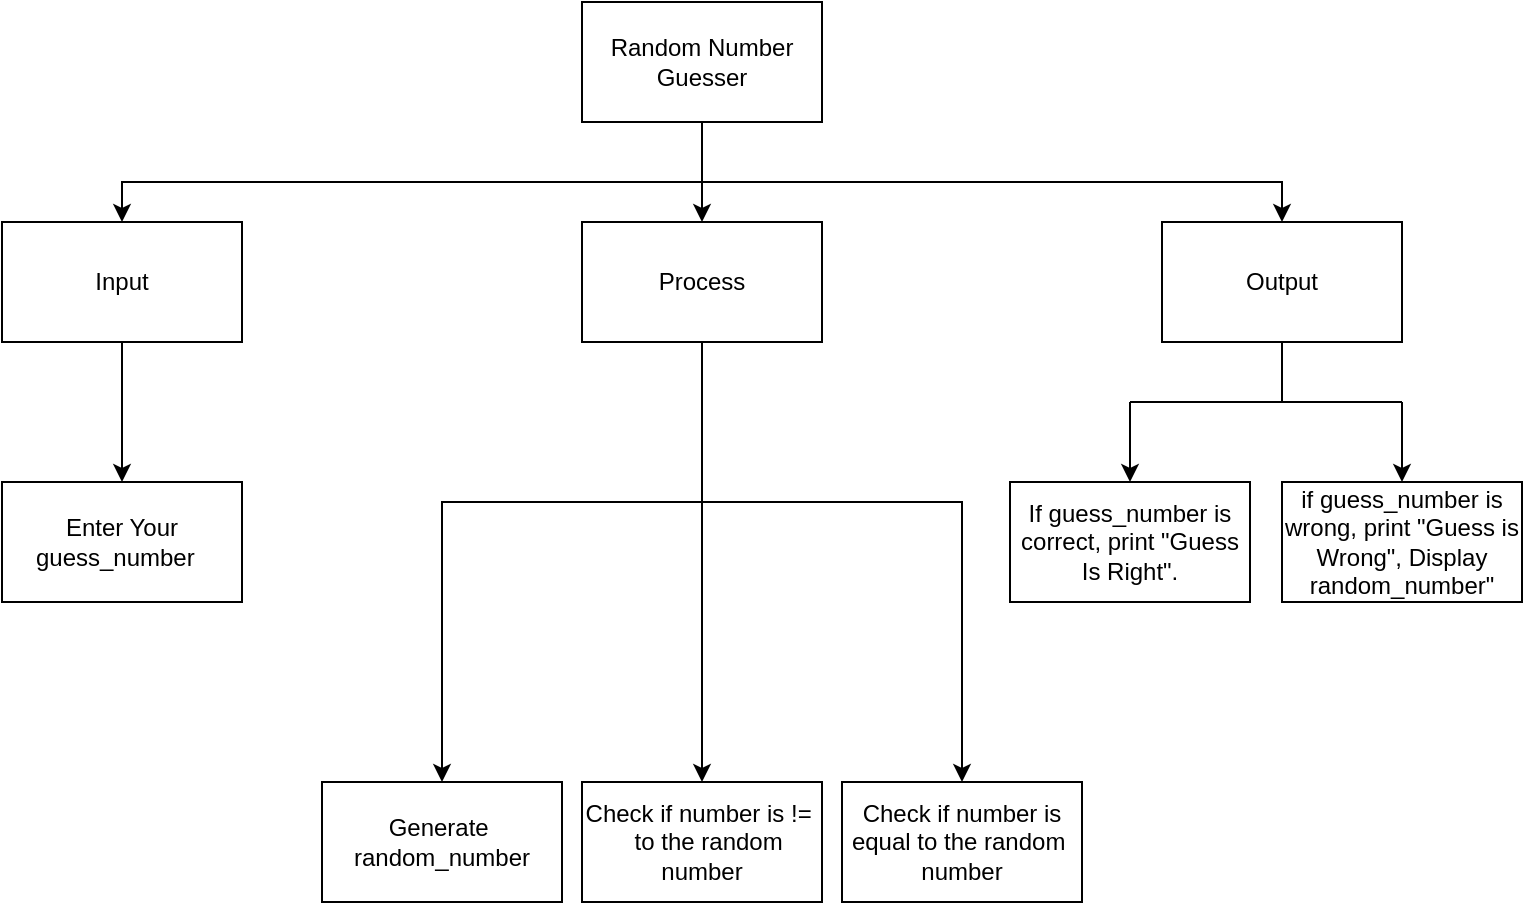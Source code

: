 <mxfile>
    <diagram id="Ek28gAYluiZjqxpAqC49" name="Page-1">
        <mxGraphModel dx="1697" dy="1950" grid="1" gridSize="10" guides="1" tooltips="1" connect="1" arrows="1" fold="1" page="1" pageScale="1" pageWidth="827" pageHeight="1169" math="0" shadow="0">
            <root>
                <mxCell id="0"/>
                <mxCell id="1" parent="0"/>
                <mxCell id="2" style="edgeStyle=none;html=1;entryX=0.5;entryY=0;entryDx=0;entryDy=0;rounded=0;" parent="1" source="5" target="8" edge="1">
                    <mxGeometry relative="1" as="geometry"/>
                </mxCell>
                <mxCell id="3" style="edgeStyle=none;rounded=0;html=1;entryX=0.5;entryY=0;entryDx=0;entryDy=0;" parent="1" target="6" edge="1">
                    <mxGeometry relative="1" as="geometry">
                        <mxPoint x="260" y="-390.0" as="sourcePoint"/>
                        <Array as="points">
                            <mxPoint x="-30" y="-390"/>
                        </Array>
                    </mxGeometry>
                </mxCell>
                <mxCell id="4" style="edgeStyle=none;rounded=0;html=1;entryX=0.5;entryY=0;entryDx=0;entryDy=0;" parent="1" target="10" edge="1">
                    <mxGeometry relative="1" as="geometry">
                        <mxPoint x="260" y="-390.0" as="sourcePoint"/>
                        <Array as="points">
                            <mxPoint x="550" y="-390"/>
                        </Array>
                    </mxGeometry>
                </mxCell>
                <mxCell id="5" value="Random Number Guesser" style="rounded=0;whiteSpace=wrap;html=1;" parent="1" vertex="1">
                    <mxGeometry x="200" y="-480" width="120" height="60" as="geometry"/>
                </mxCell>
                <mxCell id="19" value="" style="edgeStyle=none;html=1;" parent="1" source="6" target="11" edge="1">
                    <mxGeometry relative="1" as="geometry"/>
                </mxCell>
                <mxCell id="6" value="Input" style="rounded=0;whiteSpace=wrap;html=1;" parent="1" vertex="1">
                    <mxGeometry x="-90" y="-370" width="120" height="60" as="geometry"/>
                </mxCell>
                <mxCell id="22" style="edgeStyle=none;html=1;endArrow=none;endFill=0;" parent="1" source="8" edge="1">
                    <mxGeometry relative="1" as="geometry">
                        <mxPoint x="260" y="-230" as="targetPoint"/>
                    </mxGeometry>
                </mxCell>
                <mxCell id="23" style="edgeStyle=none;html=1;entryX=0.5;entryY=0;entryDx=0;entryDy=0;endArrow=classic;endFill=1;rounded=0;" parent="1" target="13" edge="1">
                    <mxGeometry relative="1" as="geometry">
                        <mxPoint x="260" y="-230" as="sourcePoint"/>
                        <Array as="points"/>
                    </mxGeometry>
                </mxCell>
                <mxCell id="24" style="edgeStyle=none;rounded=0;html=1;entryX=0.5;entryY=0;entryDx=0;entryDy=0;endArrow=classic;endFill=1;" parent="1" target="21" edge="1">
                    <mxGeometry relative="1" as="geometry">
                        <mxPoint x="260" y="-230" as="sourcePoint"/>
                        <Array as="points">
                            <mxPoint x="380" y="-230"/>
                            <mxPoint x="390" y="-230"/>
                        </Array>
                    </mxGeometry>
                </mxCell>
                <mxCell id="30" style="edgeStyle=none;html=1;entryX=0.5;entryY=0;entryDx=0;entryDy=0;rounded=0;" edge="1" parent="1" target="29">
                    <mxGeometry relative="1" as="geometry">
                        <mxPoint x="260" y="-230" as="sourcePoint"/>
                        <Array as="points">
                            <mxPoint x="130" y="-230"/>
                        </Array>
                    </mxGeometry>
                </mxCell>
                <mxCell id="8" value="Process" style="rounded=0;whiteSpace=wrap;html=1;" parent="1" vertex="1">
                    <mxGeometry x="200" y="-370" width="120" height="60" as="geometry"/>
                </mxCell>
                <mxCell id="9" style="edgeStyle=none;rounded=0;html=1;entryX=0.5;entryY=0;entryDx=0;entryDy=0;" parent="1" target="14" edge="1">
                    <mxGeometry relative="1" as="geometry">
                        <mxPoint x="474" y="-280" as="sourcePoint"/>
                    </mxGeometry>
                </mxCell>
                <mxCell id="26" value="" style="edgeStyle=none;rounded=0;html=1;endArrow=classic;endFill=1;" parent="1" target="25" edge="1">
                    <mxGeometry relative="1" as="geometry">
                        <mxPoint x="610" y="-280" as="sourcePoint"/>
                    </mxGeometry>
                </mxCell>
                <mxCell id="10" value="Output" style="rounded=0;whiteSpace=wrap;html=1;" parent="1" vertex="1">
                    <mxGeometry x="490" y="-370" width="120" height="60" as="geometry"/>
                </mxCell>
                <mxCell id="11" value="Enter Your guess_number&amp;nbsp;&amp;nbsp;" style="rounded=0;whiteSpace=wrap;html=1;" parent="1" vertex="1">
                    <mxGeometry x="-90" y="-240" width="120" height="60" as="geometry"/>
                </mxCell>
                <mxCell id="13" value="Check if number is !=&amp;nbsp; &amp;nbsp; to the random number" style="rounded=0;whiteSpace=wrap;html=1;" parent="1" vertex="1">
                    <mxGeometry x="200" y="-90" width="120" height="60" as="geometry"/>
                </mxCell>
                <mxCell id="14" value="If guess_number is correct, print &quot;Guess Is Right&quot;." style="rounded=0;whiteSpace=wrap;html=1;" parent="1" vertex="1">
                    <mxGeometry x="414" y="-240" width="120" height="60" as="geometry"/>
                </mxCell>
                <mxCell id="21" value="Check if number is equal to the random&amp;nbsp;&lt;span style=&quot;color: rgba(0 , 0 , 0 , 0) ; font-family: monospace ; font-size: 0px&quot;&gt;%3CmxGraphModel%3E%3Croot%3E%3CmxCell%20id%3D%220%22%2F%3E%3CmxCell%20id%3D%221%22%20parent%3D%220%22%2F%3E%3CmxCell%20id%3D%222%22%20value%3D%22Check%20if%20number%20is%20%26amp%3Bgt%3B%20than%20the%20chosen%20number%22%20style%3D%22rounded%3D0%3BwhiteSpace%3Dwrap%3Bhtml%3D1%3B%22%20vertex%3D%221%22%20parent%3D%221%22%3E%3CmxGeometry%20x%3D%22170%22%20y%3D%22-240%22%20width%3D%22120%22%20height%3D%2260%22%20as%3D%22geometry%22%2F%3E%3C%2FmxCell%3E%3C%2Froot%3E%3C%2FmxGraphModel%3E&lt;/span&gt;&lt;br&gt;number" style="rounded=0;whiteSpace=wrap;html=1;" parent="1" vertex="1">
                    <mxGeometry x="330" y="-90" width="120" height="60" as="geometry"/>
                </mxCell>
                <mxCell id="25" value="if guess_number is wrong, print &quot;Guess is Wrong&quot;, Display random_number&quot;" style="rounded=0;whiteSpace=wrap;html=1;" parent="1" vertex="1">
                    <mxGeometry x="550" y="-240" width="120" height="60" as="geometry"/>
                </mxCell>
                <mxCell id="27" value="" style="endArrow=none;html=1;rounded=0;exitX=0.5;exitY=1;exitDx=0;exitDy=0;" parent="1" source="10" edge="1">
                    <mxGeometry width="50" height="50" relative="1" as="geometry">
                        <mxPoint x="370" y="-90" as="sourcePoint"/>
                        <mxPoint x="550" y="-280" as="targetPoint"/>
                    </mxGeometry>
                </mxCell>
                <mxCell id="28" value="" style="endArrow=none;html=1;rounded=0;" parent="1" edge="1">
                    <mxGeometry width="50" height="50" relative="1" as="geometry">
                        <mxPoint x="610" y="-280" as="sourcePoint"/>
                        <mxPoint x="474" y="-280" as="targetPoint"/>
                    </mxGeometry>
                </mxCell>
                <mxCell id="29" value="Generate&amp;nbsp; random_number" style="rounded=0;whiteSpace=wrap;html=1;" vertex="1" parent="1">
                    <mxGeometry x="70" y="-90" width="120" height="60" as="geometry"/>
                </mxCell>
            </root>
        </mxGraphModel>
    </diagram>
</mxfile>